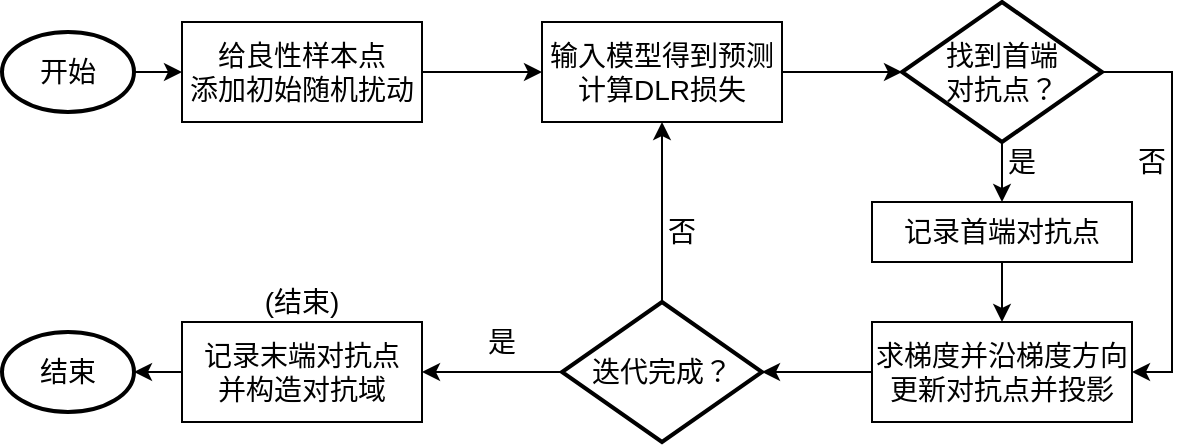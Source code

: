 <mxfile version="21.3.5" type="github">
  <diagram name="第 1 页" id="rcMM6uqmtsIZOEYSC4-f">
    <mxGraphModel dx="1293" dy="785" grid="1" gridSize="10" guides="1" tooltips="1" connect="1" arrows="1" fold="1" page="1" pageScale="1" pageWidth="827" pageHeight="1169" math="0" shadow="0">
      <root>
        <mxCell id="0" />
        <mxCell id="1" parent="0" />
        <mxCell id="glxWDRLBS_vmh3QL50GB-7" style="edgeStyle=orthogonalEdgeStyle;rounded=0;orthogonalLoop=1;jettySize=auto;html=1;exitX=1;exitY=0.5;exitDx=0;exitDy=0;entryX=0;entryY=0.5;entryDx=0;entryDy=0;" parent="1" source="glxWDRLBS_vmh3QL50GB-1" target="glxWDRLBS_vmh3QL50GB-2" edge="1">
          <mxGeometry relative="1" as="geometry" />
        </mxCell>
        <mxCell id="glxWDRLBS_vmh3QL50GB-1" value="&lt;font style=&quot;font-size: 14px;&quot;&gt;给良性样本点&lt;br&gt;添加初始随机扰动&lt;br&gt;&lt;/font&gt;" style="rounded=0;whiteSpace=wrap;html=1;" parent="1" vertex="1">
          <mxGeometry x="200" y="90" width="120" height="50" as="geometry" />
        </mxCell>
        <mxCell id="glxWDRLBS_vmh3QL50GB-8" style="edgeStyle=orthogonalEdgeStyle;rounded=0;orthogonalLoop=1;jettySize=auto;html=1;exitX=1;exitY=0.5;exitDx=0;exitDy=0;entryX=0;entryY=0.5;entryDx=0;entryDy=0;entryPerimeter=0;" parent="1" source="glxWDRLBS_vmh3QL50GB-2" target="glxWDRLBS_vmh3QL50GB-6" edge="1">
          <mxGeometry relative="1" as="geometry" />
        </mxCell>
        <mxCell id="glxWDRLBS_vmh3QL50GB-2" value="&lt;font style=&quot;font-size: 14px;&quot;&gt;输入模型得到预测&lt;br&gt;计算DLR损失&lt;br&gt;&lt;/font&gt;" style="rounded=0;whiteSpace=wrap;html=1;" parent="1" vertex="1">
          <mxGeometry x="380" y="90" width="120" height="50" as="geometry" />
        </mxCell>
        <mxCell id="glxWDRLBS_vmh3QL50GB-11" style="edgeStyle=orthogonalEdgeStyle;rounded=0;orthogonalLoop=1;jettySize=auto;html=1;exitX=0;exitY=0.5;exitDx=0;exitDy=0;entryX=1;entryY=0.5;entryDx=0;entryDy=0;entryPerimeter=0;" parent="1" source="glxWDRLBS_vmh3QL50GB-4" target="glxWDRLBS_vmh3QL50GB-5" edge="1">
          <mxGeometry relative="1" as="geometry" />
        </mxCell>
        <mxCell id="glxWDRLBS_vmh3QL50GB-4" value="&lt;font style=&quot;font-size: 14px;&quot;&gt;求梯度并沿梯度方向更新对抗点并投影&lt;/font&gt;" style="rounded=0;whiteSpace=wrap;html=1;" parent="1" vertex="1">
          <mxGeometry x="545" y="240" width="130" height="50" as="geometry" />
        </mxCell>
        <mxCell id="glxWDRLBS_vmh3QL50GB-10" style="edgeStyle=orthogonalEdgeStyle;rounded=0;orthogonalLoop=1;jettySize=auto;html=1;entryX=0.5;entryY=1;entryDx=0;entryDy=0;" parent="1" source="glxWDRLBS_vmh3QL50GB-5" target="glxWDRLBS_vmh3QL50GB-2" edge="1">
          <mxGeometry relative="1" as="geometry" />
        </mxCell>
        <mxCell id="glxWDRLBS_vmh3QL50GB-12" style="edgeStyle=orthogonalEdgeStyle;rounded=0;orthogonalLoop=1;jettySize=auto;html=1;exitX=0;exitY=0.5;exitDx=0;exitDy=0;exitPerimeter=0;" parent="1" source="glxWDRLBS_vmh3QL50GB-5" edge="1">
          <mxGeometry relative="1" as="geometry">
            <mxPoint x="320" y="265" as="targetPoint" />
          </mxGeometry>
        </mxCell>
        <mxCell id="glxWDRLBS_vmh3QL50GB-5" value="&lt;font style=&quot;font-size: 14px;&quot;&gt;迭代完成？&lt;/font&gt;" style="strokeWidth=2;html=1;shape=mxgraph.flowchart.decision;whiteSpace=wrap;" parent="1" vertex="1">
          <mxGeometry x="390" y="230" width="100" height="70" as="geometry" />
        </mxCell>
        <mxCell id="glxWDRLBS_vmh3QL50GB-15" style="edgeStyle=orthogonalEdgeStyle;rounded=0;orthogonalLoop=1;jettySize=auto;html=1;exitX=1;exitY=0.5;exitDx=0;exitDy=0;exitPerimeter=0;entryX=1;entryY=0.5;entryDx=0;entryDy=0;" parent="1" source="glxWDRLBS_vmh3QL50GB-6" target="glxWDRLBS_vmh3QL50GB-4" edge="1">
          <mxGeometry relative="1" as="geometry" />
        </mxCell>
        <mxCell id="glxWDRLBS_vmh3QL50GB-18" style="edgeStyle=orthogonalEdgeStyle;rounded=0;orthogonalLoop=1;jettySize=auto;html=1;exitX=0.5;exitY=1;exitDx=0;exitDy=0;exitPerimeter=0;entryX=0.5;entryY=0;entryDx=0;entryDy=0;" parent="1" source="glxWDRLBS_vmh3QL50GB-6" target="glxWDRLBS_vmh3QL50GB-17" edge="1">
          <mxGeometry relative="1" as="geometry" />
        </mxCell>
        <mxCell id="glxWDRLBS_vmh3QL50GB-6" value="&lt;font style=&quot;font-size: 14px;&quot;&gt;找到首端&lt;br&gt;对抗点？&lt;/font&gt;" style="strokeWidth=2;html=1;shape=mxgraph.flowchart.decision;whiteSpace=wrap;" parent="1" vertex="1">
          <mxGeometry x="560" y="80" width="100" height="70" as="geometry" />
        </mxCell>
        <mxCell id="kTf1WyESR2w46Juz4gX6-8" style="edgeStyle=orthogonalEdgeStyle;rounded=0;orthogonalLoop=1;jettySize=auto;html=1;entryX=1;entryY=0.5;entryDx=0;entryDy=0;entryPerimeter=0;" edge="1" parent="1" source="glxWDRLBS_vmh3QL50GB-14" target="kTf1WyESR2w46Juz4gX6-2">
          <mxGeometry relative="1" as="geometry" />
        </mxCell>
        <mxCell id="glxWDRLBS_vmh3QL50GB-14" value="&lt;font style=&quot;font-size: 14px;&quot;&gt;记录末端对抗点&lt;br&gt;并构造对抗域&lt;br&gt;&lt;/font&gt;" style="rounded=0;whiteSpace=wrap;html=1;" parent="1" vertex="1">
          <mxGeometry x="200" y="240" width="120" height="50" as="geometry" />
        </mxCell>
        <mxCell id="glxWDRLBS_vmh3QL50GB-19" style="edgeStyle=orthogonalEdgeStyle;rounded=0;orthogonalLoop=1;jettySize=auto;html=1;exitX=0.5;exitY=1;exitDx=0;exitDy=0;entryX=0.5;entryY=0;entryDx=0;entryDy=0;" parent="1" source="glxWDRLBS_vmh3QL50GB-17" target="glxWDRLBS_vmh3QL50GB-4" edge="1">
          <mxGeometry relative="1" as="geometry" />
        </mxCell>
        <mxCell id="glxWDRLBS_vmh3QL50GB-17" value="&lt;font style=&quot;font-size: 14px;&quot;&gt;记录首端对抗点&lt;/font&gt;" style="rounded=0;whiteSpace=wrap;html=1;" parent="1" vertex="1">
          <mxGeometry x="545" y="180" width="130" height="30" as="geometry" />
        </mxCell>
        <mxCell id="glxWDRLBS_vmh3QL50GB-20" value="&lt;font style=&quot;font-size: 14px;&quot;&gt;是&lt;/font&gt;" style="text;html=1;strokeColor=none;fillColor=none;align=center;verticalAlign=middle;whiteSpace=wrap;rounded=0;" parent="1" vertex="1">
          <mxGeometry x="610" y="150" width="20" height="20" as="geometry" />
        </mxCell>
        <mxCell id="glxWDRLBS_vmh3QL50GB-21" value="&lt;font style=&quot;font-size: 14px;&quot;&gt;否&lt;/font&gt;" style="text;html=1;strokeColor=none;fillColor=none;align=center;verticalAlign=middle;whiteSpace=wrap;rounded=0;" parent="1" vertex="1">
          <mxGeometry x="675" y="150" width="20" height="20" as="geometry" />
        </mxCell>
        <mxCell id="glxWDRLBS_vmh3QL50GB-22" value="&lt;font style=&quot;font-size: 14px;&quot;&gt;否&lt;/font&gt;" style="text;html=1;strokeColor=none;fillColor=none;align=center;verticalAlign=middle;whiteSpace=wrap;rounded=0;" parent="1" vertex="1">
          <mxGeometry x="440" y="185" width="20" height="20" as="geometry" />
        </mxCell>
        <mxCell id="glxWDRLBS_vmh3QL50GB-23" value="&lt;font style=&quot;font-size: 14px;&quot;&gt;是&lt;/font&gt;" style="text;html=1;strokeColor=none;fillColor=none;align=center;verticalAlign=middle;whiteSpace=wrap;rounded=0;" parent="1" vertex="1">
          <mxGeometry x="350" y="240" width="20" height="20" as="geometry" />
        </mxCell>
        <mxCell id="glxWDRLBS_vmh3QL50GB-26" value="&lt;font style=&quot;font-size: 14px;&quot;&gt;(结束)&lt;/font&gt;" style="text;html=1;strokeColor=none;fillColor=none;align=center;verticalAlign=middle;whiteSpace=wrap;rounded=0;" parent="1" vertex="1">
          <mxGeometry x="240" y="220" width="40" height="20" as="geometry" />
        </mxCell>
        <mxCell id="kTf1WyESR2w46Juz4gX6-7" style="edgeStyle=orthogonalEdgeStyle;rounded=0;orthogonalLoop=1;jettySize=auto;html=1;exitX=1;exitY=0.5;exitDx=0;exitDy=0;exitPerimeter=0;entryX=0;entryY=0.5;entryDx=0;entryDy=0;" edge="1" parent="1" source="kTf1WyESR2w46Juz4gX6-1" target="glxWDRLBS_vmh3QL50GB-1">
          <mxGeometry relative="1" as="geometry" />
        </mxCell>
        <mxCell id="kTf1WyESR2w46Juz4gX6-1" value="&lt;font style=&quot;font-size: 14px;&quot;&gt;开始&lt;/font&gt;" style="strokeWidth=2;html=1;shape=mxgraph.flowchart.start_1;whiteSpace=wrap;" vertex="1" parent="1">
          <mxGeometry x="110" y="95" width="66" height="40" as="geometry" />
        </mxCell>
        <mxCell id="kTf1WyESR2w46Juz4gX6-2" value="&lt;font style=&quot;font-size: 14px;&quot;&gt;结束&lt;/font&gt;" style="strokeWidth=2;html=1;shape=mxgraph.flowchart.start_1;whiteSpace=wrap;" vertex="1" parent="1">
          <mxGeometry x="110" y="245" width="66" height="40" as="geometry" />
        </mxCell>
      </root>
    </mxGraphModel>
  </diagram>
</mxfile>
